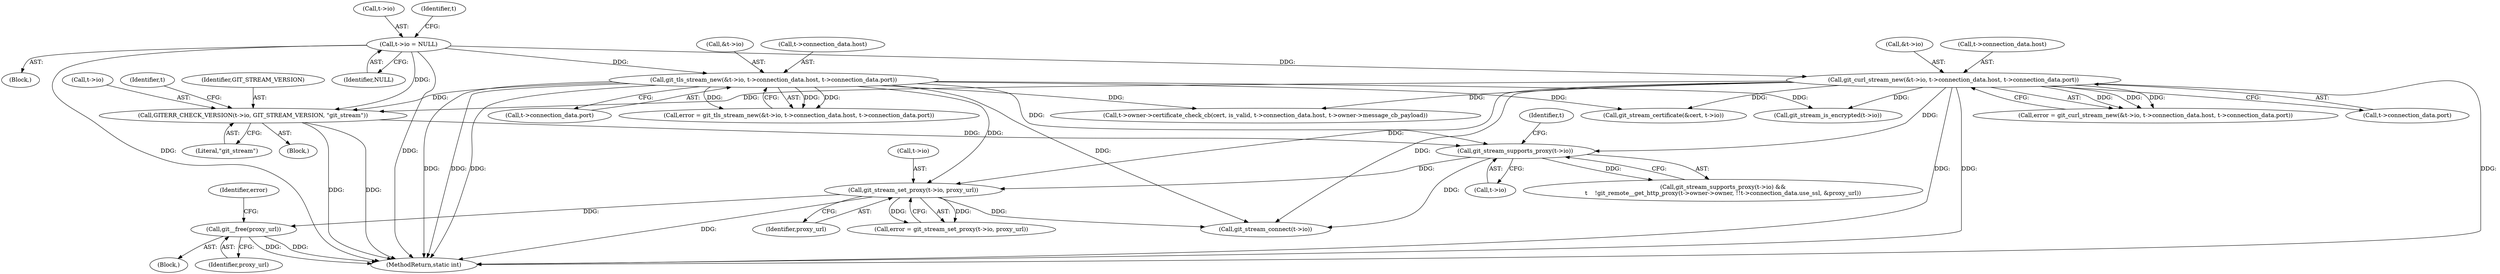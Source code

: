 digraph "0_libgit2_b5c6a1b407b7f8b952bded2789593b68b1876211@pointer" {
"1000229" [label="(Call,git__free(proxy_url))"];
"1000224" [label="(Call,git_stream_set_proxy(t->io, proxy_url))"];
"1000153" [label="(Call,git_tls_stream_new(&t->io, t->connection_data.host, t->connection_data.port))"];
"1000134" [label="(Call,t->io = NULL)"];
"1000172" [label="(Call,git_curl_stream_new(&t->io, t->connection_data.host, t->connection_data.port))"];
"1000201" [label="(Call,git_stream_supports_proxy(t->io))"];
"1000193" [label="(Call,GITERR_CHECK_VERSION(t->io, GIT_STREAM_VERSION, \"git_stream\"))"];
"1000270" [label="(Call,git_stream_certificate(&cert, t->io))"];
"1000203" [label="(Identifier,t)"];
"1000172" [label="(Call,git_curl_stream_new(&t->io, t->connection_data.host, t->connection_data.port))"];
"1000326" [label="(MethodReturn,static int)"];
"1000209" [label="(Identifier,t)"];
"1000193" [label="(Call,GITERR_CHECK_VERSION(t->io, GIT_STREAM_VERSION, \"git_stream\"))"];
"1000224" [label="(Call,git_stream_set_proxy(t->io, proxy_url))"];
"1000222" [label="(Call,error = git_stream_set_proxy(t->io, proxy_url))"];
"1000287" [label="(Call,t->owner->certificate_check_cb(cert, is_valid, t->connection_data.host, t->owner->message_cb_payload))"];
"1000233" [label="(Identifier,error)"];
"1000170" [label="(Call,error = git_curl_stream_new(&t->io, t->connection_data.host, t->connection_data.port))"];
"1000221" [label="(Block,)"];
"1000197" [label="(Identifier,GIT_STREAM_VERSION)"];
"1000163" [label="(Call,t->connection_data.port)"];
"1000177" [label="(Call,t->connection_data.host)"];
"1000230" [label="(Identifier,proxy_url)"];
"1000134" [label="(Call,t->io = NULL)"];
"1000194" [label="(Call,t->io)"];
"1000125" [label="(Block,)"];
"1000198" [label="(Literal,\"git_stream\")"];
"1000138" [label="(Identifier,NULL)"];
"1000135" [label="(Call,t->io)"];
"1000229" [label="(Call,git__free(proxy_url))"];
"1000225" [label="(Call,t->io)"];
"1000259" [label="(Call,git_stream_is_encrypted(t->io))"];
"1000158" [label="(Call,t->connection_data.host)"];
"1000153" [label="(Call,git_tls_stream_new(&t->io, t->connection_data.host, t->connection_data.port))"];
"1000173" [label="(Call,&t->io)"];
"1000239" [label="(Call,git_stream_connect(t->io))"];
"1000151" [label="(Call,error = git_tls_stream_new(&t->io, t->connection_data.host, t->connection_data.port))"];
"1000141" [label="(Identifier,t)"];
"1000182" [label="(Call,t->connection_data.port)"];
"1000202" [label="(Call,t->io)"];
"1000201" [label="(Call,git_stream_supports_proxy(t->io))"];
"1000154" [label="(Call,&t->io)"];
"1000200" [label="(Call,git_stream_supports_proxy(t->io) &&\n\t    !git_remote__get_http_proxy(t->owner->owner, !!t->connection_data.use_ssl, &proxy_url))"];
"1000102" [label="(Block,)"];
"1000228" [label="(Identifier,proxy_url)"];
"1000229" -> "1000221"  [label="AST: "];
"1000229" -> "1000230"  [label="CFG: "];
"1000230" -> "1000229"  [label="AST: "];
"1000233" -> "1000229"  [label="CFG: "];
"1000229" -> "1000326"  [label="DDG: "];
"1000229" -> "1000326"  [label="DDG: "];
"1000224" -> "1000229"  [label="DDG: "];
"1000224" -> "1000222"  [label="AST: "];
"1000224" -> "1000228"  [label="CFG: "];
"1000225" -> "1000224"  [label="AST: "];
"1000228" -> "1000224"  [label="AST: "];
"1000222" -> "1000224"  [label="CFG: "];
"1000224" -> "1000326"  [label="DDG: "];
"1000224" -> "1000222"  [label="DDG: "];
"1000224" -> "1000222"  [label="DDG: "];
"1000153" -> "1000224"  [label="DDG: "];
"1000172" -> "1000224"  [label="DDG: "];
"1000201" -> "1000224"  [label="DDG: "];
"1000224" -> "1000239"  [label="DDG: "];
"1000153" -> "1000151"  [label="AST: "];
"1000153" -> "1000163"  [label="CFG: "];
"1000154" -> "1000153"  [label="AST: "];
"1000158" -> "1000153"  [label="AST: "];
"1000163" -> "1000153"  [label="AST: "];
"1000151" -> "1000153"  [label="CFG: "];
"1000153" -> "1000326"  [label="DDG: "];
"1000153" -> "1000326"  [label="DDG: "];
"1000153" -> "1000326"  [label="DDG: "];
"1000153" -> "1000151"  [label="DDG: "];
"1000153" -> "1000151"  [label="DDG: "];
"1000153" -> "1000151"  [label="DDG: "];
"1000134" -> "1000153"  [label="DDG: "];
"1000153" -> "1000193"  [label="DDG: "];
"1000153" -> "1000201"  [label="DDG: "];
"1000153" -> "1000239"  [label="DDG: "];
"1000153" -> "1000259"  [label="DDG: "];
"1000153" -> "1000270"  [label="DDG: "];
"1000153" -> "1000287"  [label="DDG: "];
"1000134" -> "1000125"  [label="AST: "];
"1000134" -> "1000138"  [label="CFG: "];
"1000135" -> "1000134"  [label="AST: "];
"1000138" -> "1000134"  [label="AST: "];
"1000141" -> "1000134"  [label="CFG: "];
"1000134" -> "1000326"  [label="DDG: "];
"1000134" -> "1000326"  [label="DDG: "];
"1000134" -> "1000172"  [label="DDG: "];
"1000134" -> "1000193"  [label="DDG: "];
"1000172" -> "1000170"  [label="AST: "];
"1000172" -> "1000182"  [label="CFG: "];
"1000173" -> "1000172"  [label="AST: "];
"1000177" -> "1000172"  [label="AST: "];
"1000182" -> "1000172"  [label="AST: "];
"1000170" -> "1000172"  [label="CFG: "];
"1000172" -> "1000326"  [label="DDG: "];
"1000172" -> "1000326"  [label="DDG: "];
"1000172" -> "1000326"  [label="DDG: "];
"1000172" -> "1000170"  [label="DDG: "];
"1000172" -> "1000170"  [label="DDG: "];
"1000172" -> "1000170"  [label="DDG: "];
"1000172" -> "1000193"  [label="DDG: "];
"1000172" -> "1000201"  [label="DDG: "];
"1000172" -> "1000239"  [label="DDG: "];
"1000172" -> "1000259"  [label="DDG: "];
"1000172" -> "1000270"  [label="DDG: "];
"1000172" -> "1000287"  [label="DDG: "];
"1000201" -> "1000200"  [label="AST: "];
"1000201" -> "1000202"  [label="CFG: "];
"1000202" -> "1000201"  [label="AST: "];
"1000209" -> "1000201"  [label="CFG: "];
"1000200" -> "1000201"  [label="CFG: "];
"1000201" -> "1000200"  [label="DDG: "];
"1000193" -> "1000201"  [label="DDG: "];
"1000201" -> "1000239"  [label="DDG: "];
"1000193" -> "1000102"  [label="AST: "];
"1000193" -> "1000198"  [label="CFG: "];
"1000194" -> "1000193"  [label="AST: "];
"1000197" -> "1000193"  [label="AST: "];
"1000198" -> "1000193"  [label="AST: "];
"1000203" -> "1000193"  [label="CFG: "];
"1000193" -> "1000326"  [label="DDG: "];
"1000193" -> "1000326"  [label="DDG: "];
}
